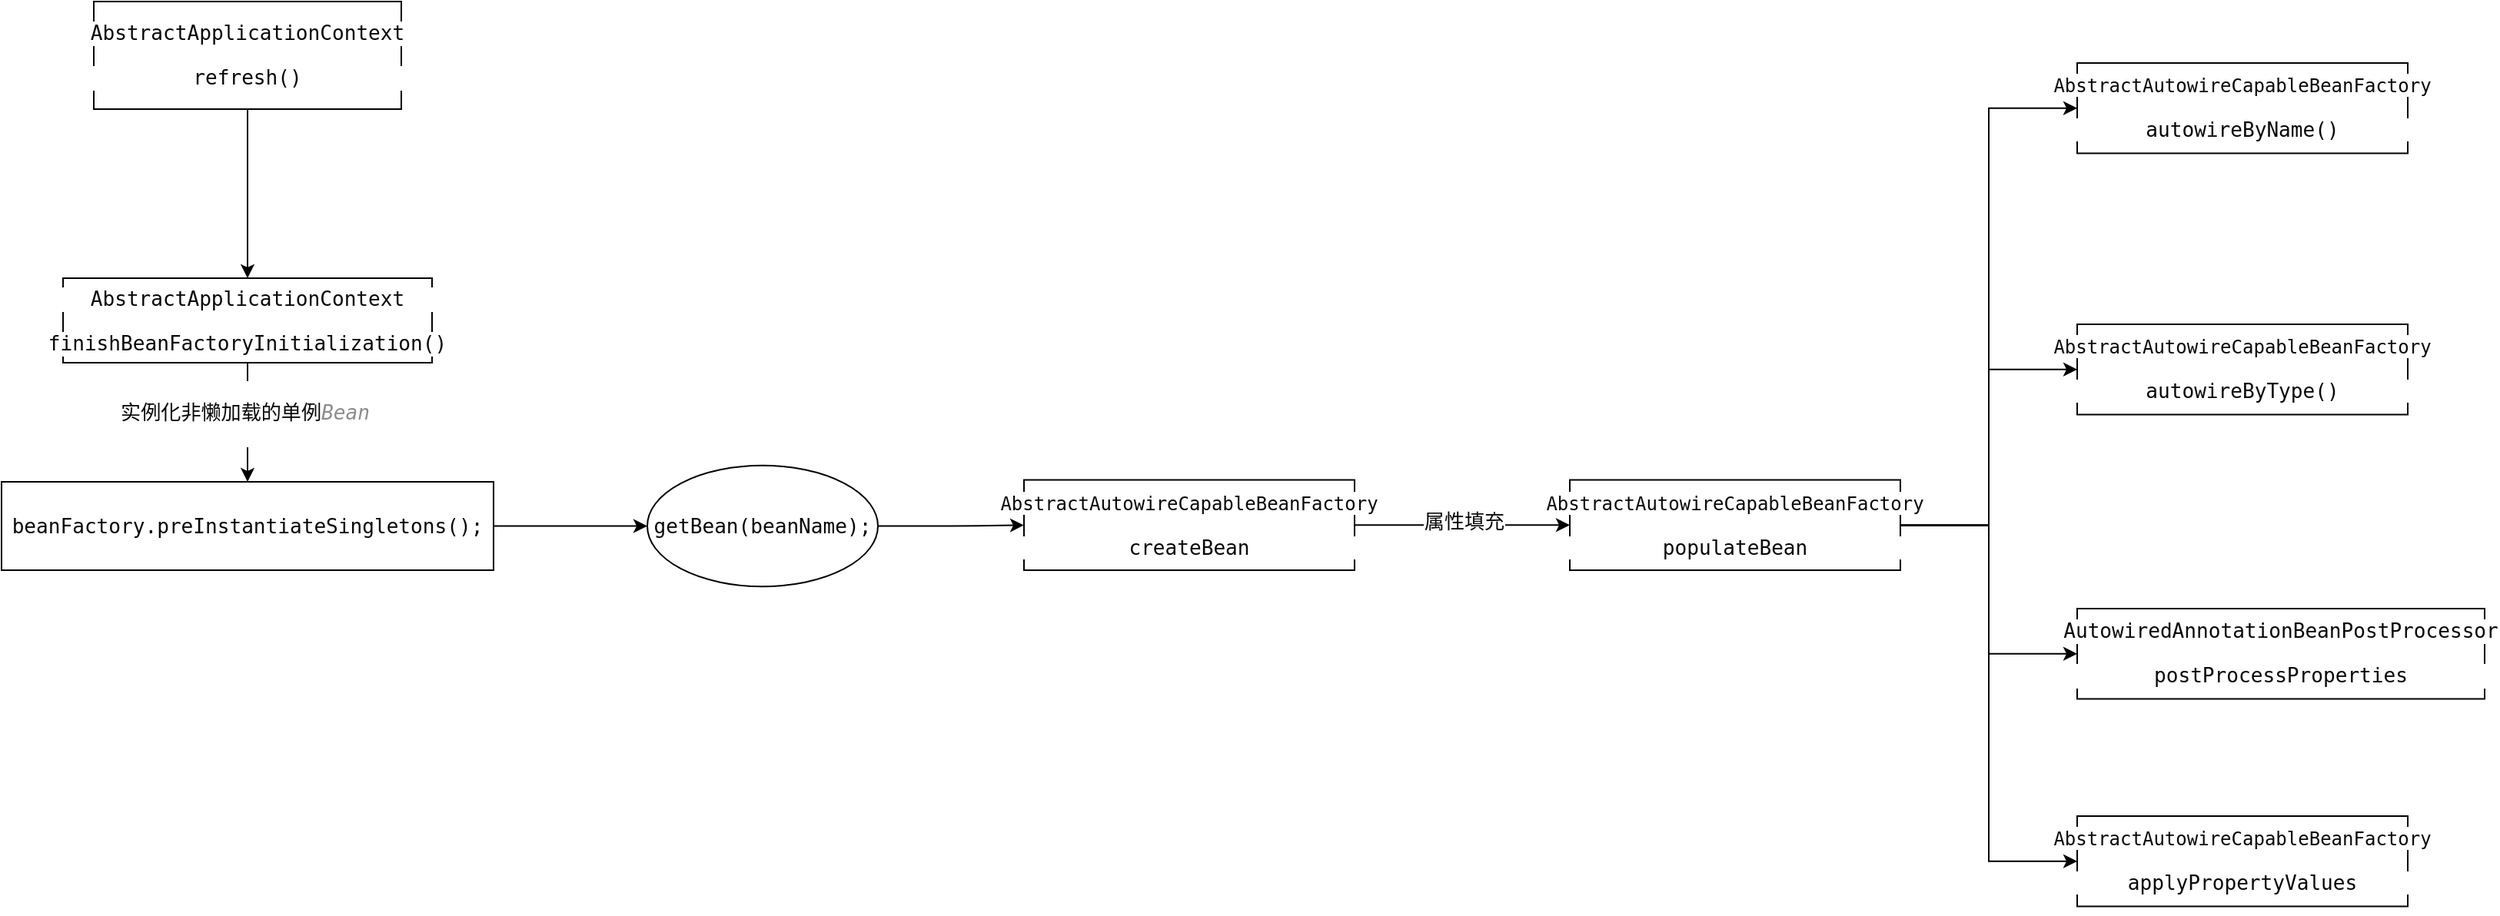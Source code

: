 <mxfile version="22.1.18" type="github">
  <diagram name="第 1 页" id="t-X-tSpNqa5irJSj03NE">
    <mxGraphModel dx="832" dy="447" grid="1" gridSize="10" guides="1" tooltips="1" connect="1" arrows="1" fold="1" page="1" pageScale="1" pageWidth="827" pageHeight="1169" math="0" shadow="0">
      <root>
        <mxCell id="0" />
        <mxCell id="1" parent="0" />
        <mxCell id="2HleCVqjv8virS_vFi-X-1" value="" style="edgeStyle=orthogonalEdgeStyle;rounded=0;orthogonalLoop=1;jettySize=auto;html=1;" edge="1" parent="1" source="2HleCVqjv8virS_vFi-X-2" target="2HleCVqjv8virS_vFi-X-5">
          <mxGeometry relative="1" as="geometry" />
        </mxCell>
        <mxCell id="2HleCVqjv8virS_vFi-X-2" value="&lt;pre style=&quot;background-color:#ffffff;color:#080808;font-family:&#39;JetBrains Mono&#39;,monospace;font-size:9.8pt;&quot;&gt;AbstractApplicationContext&lt;/pre&gt;&lt;pre style=&quot;background-color:#ffffff;color:#080808;font-family:&#39;JetBrains Mono&#39;,monospace;font-size:9.8pt;&quot;&gt;refresh()&lt;/pre&gt;" style="rounded=0;whiteSpace=wrap;html=1;" vertex="1" parent="1">
          <mxGeometry x="90" y="160" width="200" height="70" as="geometry" />
        </mxCell>
        <mxCell id="2HleCVqjv8virS_vFi-X-3" value="" style="edgeStyle=orthogonalEdgeStyle;rounded=0;orthogonalLoop=1;jettySize=auto;html=1;" edge="1" parent="1" source="2HleCVqjv8virS_vFi-X-5" target="2HleCVqjv8virS_vFi-X-7">
          <mxGeometry relative="1" as="geometry" />
        </mxCell>
        <mxCell id="2HleCVqjv8virS_vFi-X-4" value="&lt;pre style=&quot;color: rgb(8, 8, 8); font-family: &amp;quot;Courier New&amp;quot;, monospace; font-size: 9.8pt;&quot;&gt;实例化非懒加载的单例&lt;span style=&quot;color:#8c8c8c;font-style:italic;font-family:&#39;JetBrains Mono&#39;,monospace;&quot;&gt;Bean&lt;/span&gt;&lt;/pre&gt;" style="edgeLabel;html=1;align=center;verticalAlign=middle;resizable=0;points=[];" vertex="1" connectable="0" parent="2HleCVqjv8virS_vFi-X-3">
          <mxGeometry x="-0.148" y="-2" relative="1" as="geometry">
            <mxPoint as="offset" />
          </mxGeometry>
        </mxCell>
        <mxCell id="2HleCVqjv8virS_vFi-X-5" value="&lt;pre style=&quot;background-color:#ffffff;color:#080808;font-family:&#39;JetBrains Mono&#39;,monospace;font-size:9.8pt;&quot;&gt;&lt;pre style=&quot;border-color: var(--border-color); font-family: &amp;quot;JetBrains Mono&amp;quot;, monospace; font-size: 9.8pt;&quot;&gt;AbstractApplicationContext&lt;/pre&gt;&lt;/pre&gt;&lt;pre style=&quot;background-color:#ffffff;color:#080808;font-family:&#39;JetBrains Mono&#39;,monospace;font-size:9.8pt;&quot;&gt;finishBeanFactoryInitialization()&lt;/pre&gt;" style="whiteSpace=wrap;html=1;rounded=0;" vertex="1" parent="1">
          <mxGeometry x="70" y="340" width="240" height="55" as="geometry" />
        </mxCell>
        <mxCell id="2HleCVqjv8virS_vFi-X-6" value="" style="edgeStyle=orthogonalEdgeStyle;rounded=0;orthogonalLoop=1;jettySize=auto;html=1;" edge="1" parent="1" source="2HleCVqjv8virS_vFi-X-7" target="2HleCVqjv8virS_vFi-X-9">
          <mxGeometry relative="1" as="geometry" />
        </mxCell>
        <mxCell id="2HleCVqjv8virS_vFi-X-7" value="&lt;pre style=&quot;background-color:#ffffff;color:#080808;font-family:&#39;JetBrains Mono&#39;,monospace;font-size:9.8pt;&quot;&gt;beanFactory.preInstantiateSingletons();&lt;/pre&gt;" style="whiteSpace=wrap;html=1;rounded=0;" vertex="1" parent="1">
          <mxGeometry x="30" y="472.5" width="320" height="57.5" as="geometry" />
        </mxCell>
        <mxCell id="2HleCVqjv8virS_vFi-X-8" value="" style="edgeStyle=orthogonalEdgeStyle;rounded=0;orthogonalLoop=1;jettySize=auto;html=1;" edge="1" parent="1" source="2HleCVqjv8virS_vFi-X-9" target="2HleCVqjv8virS_vFi-X-10">
          <mxGeometry relative="1" as="geometry" />
        </mxCell>
        <mxCell id="2HleCVqjv8virS_vFi-X-9" value="&lt;pre style=&quot;background-color:#ffffff;color:#080808;font-family:&#39;JetBrains Mono&#39;,monospace;font-size:9.8pt;&quot;&gt;getBean(beanName);&lt;/pre&gt;" style="ellipse;whiteSpace=wrap;html=1;rounded=0;" vertex="1" parent="1">
          <mxGeometry x="450" y="461.88" width="150" height="78.75" as="geometry" />
        </mxCell>
        <mxCell id="2HleCVqjv8virS_vFi-X-12" value="" style="edgeStyle=orthogonalEdgeStyle;rounded=0;orthogonalLoop=1;jettySize=auto;html=1;" edge="1" parent="1" source="2HleCVqjv8virS_vFi-X-10" target="2HleCVqjv8virS_vFi-X-11">
          <mxGeometry relative="1" as="geometry" />
        </mxCell>
        <mxCell id="2HleCVqjv8virS_vFi-X-13" value="&lt;pre style=&quot;color: rgb(8, 8, 8); font-family: &amp;quot;Courier New&amp;quot;, monospace; font-size: 9.8pt;&quot;&gt;属性填充&lt;/pre&gt;" style="edgeLabel;html=1;align=center;verticalAlign=middle;resizable=0;points=[];" vertex="1" connectable="0" parent="2HleCVqjv8virS_vFi-X-12">
          <mxGeometry x="0.014" y="2" relative="1" as="geometry">
            <mxPoint as="offset" />
          </mxGeometry>
        </mxCell>
        <mxCell id="2HleCVqjv8virS_vFi-X-10" value="&lt;pre style=&quot;background-color: rgb(255, 255, 255);&quot;&gt;&lt;font face=&quot;JetBrains Mono, monospace&quot; color=&quot;#080808&quot;&gt;AbstractAutowireCapableBeanFactory&lt;span style=&quot;font-size: 9.8pt;&quot;&gt;&lt;br&gt;&lt;/span&gt;&lt;/font&gt;&lt;/pre&gt;&lt;pre style=&quot;background-color:#ffffff;color:#080808;font-family:&#39;JetBrains Mono&#39;,monospace;font-size:9.8pt;&quot;&gt;createBean&lt;/pre&gt;" style="rounded=0;whiteSpace=wrap;html=1;" vertex="1" parent="1">
          <mxGeometry x="695" y="471.26" width="215" height="58.75" as="geometry" />
        </mxCell>
        <mxCell id="2HleCVqjv8virS_vFi-X-15" value="" style="edgeStyle=orthogonalEdgeStyle;rounded=0;orthogonalLoop=1;jettySize=auto;html=1;entryX=0;entryY=0.5;entryDx=0;entryDy=0;" edge="1" parent="1" source="2HleCVqjv8virS_vFi-X-11" target="2HleCVqjv8virS_vFi-X-14">
          <mxGeometry relative="1" as="geometry" />
        </mxCell>
        <mxCell id="2HleCVqjv8virS_vFi-X-17" value="" style="edgeStyle=orthogonalEdgeStyle;rounded=0;orthogonalLoop=1;jettySize=auto;html=1;entryX=0;entryY=0.5;entryDx=0;entryDy=0;" edge="1" parent="1" source="2HleCVqjv8virS_vFi-X-11" target="2HleCVqjv8virS_vFi-X-16">
          <mxGeometry relative="1" as="geometry" />
        </mxCell>
        <mxCell id="2HleCVqjv8virS_vFi-X-23" value="" style="edgeStyle=orthogonalEdgeStyle;rounded=0;orthogonalLoop=1;jettySize=auto;html=1;entryX=0;entryY=0.5;entryDx=0;entryDy=0;" edge="1" parent="1" source="2HleCVqjv8virS_vFi-X-11" target="2HleCVqjv8virS_vFi-X-20">
          <mxGeometry relative="1" as="geometry" />
        </mxCell>
        <mxCell id="2HleCVqjv8virS_vFi-X-25" value="" style="edgeStyle=orthogonalEdgeStyle;rounded=0;orthogonalLoop=1;jettySize=auto;html=1;entryX=0;entryY=0.5;entryDx=0;entryDy=0;" edge="1" parent="1" source="2HleCVqjv8virS_vFi-X-11" target="2HleCVqjv8virS_vFi-X-24">
          <mxGeometry relative="1" as="geometry" />
        </mxCell>
        <mxCell id="2HleCVqjv8virS_vFi-X-11" value="&lt;pre style=&quot;background-color: rgb(255, 255, 255);&quot;&gt;&lt;font face=&quot;JetBrains Mono, monospace&quot; color=&quot;#080808&quot;&gt;AbstractAutowireCapableBeanFactory&lt;span style=&quot;font-size: 9.8pt;&quot;&gt;&lt;br&gt;&lt;/span&gt;&lt;/font&gt;&lt;/pre&gt;&lt;pre style=&quot;background-color:#ffffff;color:#080808;font-family:&#39;JetBrains Mono&#39;,monospace;font-size:9.8pt;&quot;&gt;&lt;pre style=&quot;font-family: &amp;quot;JetBrains Mono&amp;quot;, monospace; font-size: 9.8pt;&quot;&gt;populateBean&lt;/pre&gt;&lt;/pre&gt;" style="rounded=0;whiteSpace=wrap;html=1;" vertex="1" parent="1">
          <mxGeometry x="1050" y="471.26" width="215" height="58.75" as="geometry" />
        </mxCell>
        <mxCell id="2HleCVqjv8virS_vFi-X-14" value="&lt;pre style=&quot;background-color: rgb(255, 255, 255);&quot;&gt;&lt;font face=&quot;JetBrains Mono, monospace&quot; color=&quot;#080808&quot;&gt;AbstractAutowireCapableBeanFactory&lt;span style=&quot;font-size: 9.8pt;&quot;&gt;&lt;br&gt;&lt;/span&gt;&lt;/font&gt;&lt;/pre&gt;&lt;pre style=&quot;background-color:#ffffff;color:#080808;font-family:&#39;JetBrains Mono&#39;,monospace;font-size:9.8pt;&quot;&gt;&lt;pre style=&quot;font-family: &amp;quot;JetBrains Mono&amp;quot;, monospace; font-size: 9.8pt;&quot;&gt;autowireByName()&lt;/pre&gt;&lt;/pre&gt;" style="rounded=0;whiteSpace=wrap;html=1;" vertex="1" parent="1">
          <mxGeometry x="1380" y="200" width="215" height="58.75" as="geometry" />
        </mxCell>
        <mxCell id="2HleCVqjv8virS_vFi-X-16" value="&lt;pre style=&quot;background-color: rgb(255, 255, 255);&quot;&gt;&lt;font face=&quot;JetBrains Mono, monospace&quot; color=&quot;#080808&quot;&gt;AbstractAutowireCapableBeanFactory&lt;span style=&quot;font-size: 9.8pt;&quot;&gt;&lt;br&gt;&lt;/span&gt;&lt;/font&gt;&lt;/pre&gt;&lt;pre style=&quot;background-color:#ffffff;color:#080808;font-family:&#39;JetBrains Mono&#39;,monospace;font-size:9.8pt;&quot;&gt;&lt;pre style=&quot;font-family: &amp;quot;JetBrains Mono&amp;quot;, monospace; font-size: 9.8pt;&quot;&gt;autowireByType()&lt;/pre&gt;&lt;/pre&gt;" style="rounded=0;whiteSpace=wrap;html=1;" vertex="1" parent="1">
          <mxGeometry x="1380" y="370" width="215" height="58.75" as="geometry" />
        </mxCell>
        <mxCell id="2HleCVqjv8virS_vFi-X-20" value="&lt;pre style=&quot;background-color: rgb(255, 255, 255);&quot;&gt;&lt;pre style=&quot;color: rgb(8, 8, 8); font-family: &amp;quot;JetBrains Mono&amp;quot;, monospace; font-size: 9.8pt;&quot;&gt;AutowiredAnnotationBeanPostProcessor&lt;/pre&gt;&lt;/pre&gt;&lt;pre style=&quot;background-color:#ffffff;color:#080808;font-family:&#39;JetBrains Mono&#39;,monospace;font-size:9.8pt;&quot;&gt;&lt;pre style=&quot;font-family: &amp;quot;JetBrains Mono&amp;quot;, monospace; font-size: 9.8pt;&quot;&gt;postProcessProperties&lt;/pre&gt;&lt;/pre&gt;" style="rounded=0;whiteSpace=wrap;html=1;" vertex="1" parent="1">
          <mxGeometry x="1380" y="555" width="265" height="58.74" as="geometry" />
        </mxCell>
        <mxCell id="2HleCVqjv8virS_vFi-X-24" value="&lt;pre style=&quot;background-color: rgb(255, 255, 255);&quot;&gt;&lt;font face=&quot;JetBrains Mono, monospace&quot; color=&quot;#080808&quot;&gt;AbstractAutowireCapableBeanFactory&lt;span style=&quot;font-size: 9.8pt;&quot;&gt;&lt;br&gt;&lt;/span&gt;&lt;/font&gt;&lt;/pre&gt;&lt;pre style=&quot;background-color:#ffffff;color:#080808;font-family:&#39;JetBrains Mono&#39;,monospace;font-size:9.8pt;&quot;&gt;&lt;pre style=&quot;font-family: &amp;quot;JetBrains Mono&amp;quot;, monospace; font-size: 9.8pt;&quot;&gt;applyPropertyValues&lt;/pre&gt;&lt;/pre&gt;" style="rounded=0;whiteSpace=wrap;html=1;" vertex="1" parent="1">
          <mxGeometry x="1380" y="690" width="215" height="58.75" as="geometry" />
        </mxCell>
      </root>
    </mxGraphModel>
  </diagram>
</mxfile>
